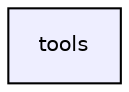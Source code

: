 digraph "/scratch2/NAGAPE/aoml-hafs1/Kyle.Ahern/acs_master_readonly/tools" {
  compound=true
  node [ fontsize="10", fontname="Helvetica"];
  edge [ labelfontsize="10", labelfontname="Helvetica"];
  dir_4eeb864c4eec08c7d6b9d3b0352cfdde [shape=box, label="tools", style="filled", fillcolor="#eeeeff", pencolor="black", URL="dir_4eeb864c4eec08c7d6b9d3b0352cfdde.html"];
}

